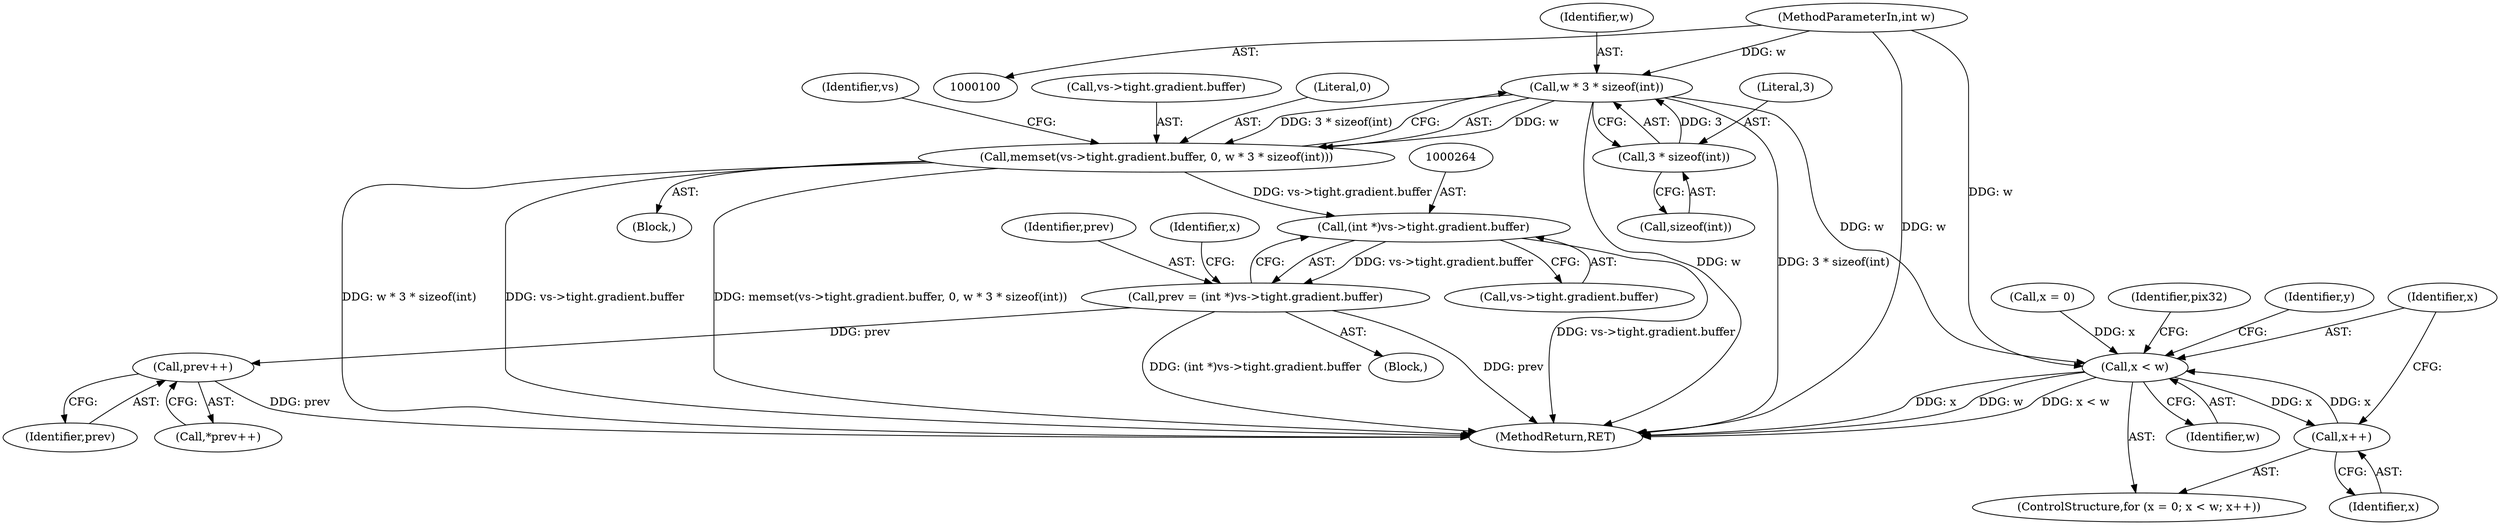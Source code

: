 digraph "0_qemu_9f64916da20eea67121d544698676295bbb105a7_7@API" {
"1000132" [label="(Call,w * 3 * sizeof(int))"];
"1000103" [label="(MethodParameterIn,int w)"];
"1000134" [label="(Call,3 * sizeof(int))"];
"1000123" [label="(Call,memset(vs->tight.gradient.buffer, 0, w * 3 * sizeof(int)))"];
"1000263" [label="(Call,(int *)vs->tight.gradient.buffer)"];
"1000261" [label="(Call,prev = (int *)vs->tight.gradient.buffer)"];
"1000332" [label="(Call,prev++)"];
"1000276" [label="(Call,x < w)"];
"1000279" [label="(Call,x++)"];
"1000133" [label="(Identifier,w)"];
"1000262" [label="(Identifier,prev)"];
"1000276" [label="(Call,x < w)"];
"1000332" [label="(Call,prev++)"];
"1000136" [label="(Call,sizeof(int))"];
"1000273" [label="(Call,x = 0)"];
"1000265" [label="(Call,vs->tight.gradient.buffer)"];
"1000103" [label="(MethodParameterIn,int w)"];
"1000278" [label="(Identifier,w)"];
"1000378" [label="(MethodReturn,RET)"];
"1000279" [label="(Call,x++)"];
"1000240" [label="(Block,)"];
"1000283" [label="(Identifier,pix32)"];
"1000135" [label="(Literal,3)"];
"1000132" [label="(Call,w * 3 * sizeof(int))"];
"1000124" [label="(Call,vs->tight.gradient.buffer)"];
"1000263" [label="(Call,(int *)vs->tight.gradient.buffer)"];
"1000331" [label="(Call,*prev++)"];
"1000272" [label="(ControlStructure,for (x = 0; x < w; x++))"];
"1000280" [label="(Identifier,x)"];
"1000277" [label="(Identifier,x)"];
"1000131" [label="(Literal,0)"];
"1000239" [label="(Identifier,y)"];
"1000123" [label="(Call,memset(vs->tight.gradient.buffer, 0, w * 3 * sizeof(int)))"];
"1000134" [label="(Call,3 * sizeof(int))"];
"1000333" [label="(Identifier,prev)"];
"1000105" [label="(Block,)"];
"1000261" [label="(Call,prev = (int *)vs->tight.gradient.buffer)"];
"1000143" [label="(Identifier,vs)"];
"1000274" [label="(Identifier,x)"];
"1000132" -> "1000123"  [label="AST: "];
"1000132" -> "1000134"  [label="CFG: "];
"1000133" -> "1000132"  [label="AST: "];
"1000134" -> "1000132"  [label="AST: "];
"1000123" -> "1000132"  [label="CFG: "];
"1000132" -> "1000378"  [label="DDG: 3 * sizeof(int)"];
"1000132" -> "1000378"  [label="DDG: w"];
"1000132" -> "1000123"  [label="DDG: w"];
"1000132" -> "1000123"  [label="DDG: 3 * sizeof(int)"];
"1000103" -> "1000132"  [label="DDG: w"];
"1000134" -> "1000132"  [label="DDG: 3"];
"1000132" -> "1000276"  [label="DDG: w"];
"1000103" -> "1000100"  [label="AST: "];
"1000103" -> "1000378"  [label="DDG: w"];
"1000103" -> "1000276"  [label="DDG: w"];
"1000134" -> "1000136"  [label="CFG: "];
"1000135" -> "1000134"  [label="AST: "];
"1000136" -> "1000134"  [label="AST: "];
"1000123" -> "1000105"  [label="AST: "];
"1000124" -> "1000123"  [label="AST: "];
"1000131" -> "1000123"  [label="AST: "];
"1000143" -> "1000123"  [label="CFG: "];
"1000123" -> "1000378"  [label="DDG: memset(vs->tight.gradient.buffer, 0, w * 3 * sizeof(int))"];
"1000123" -> "1000378"  [label="DDG: w * 3 * sizeof(int)"];
"1000123" -> "1000378"  [label="DDG: vs->tight.gradient.buffer"];
"1000123" -> "1000263"  [label="DDG: vs->tight.gradient.buffer"];
"1000263" -> "1000261"  [label="AST: "];
"1000263" -> "1000265"  [label="CFG: "];
"1000264" -> "1000263"  [label="AST: "];
"1000265" -> "1000263"  [label="AST: "];
"1000261" -> "1000263"  [label="CFG: "];
"1000263" -> "1000378"  [label="DDG: vs->tight.gradient.buffer"];
"1000263" -> "1000261"  [label="DDG: vs->tight.gradient.buffer"];
"1000261" -> "1000240"  [label="AST: "];
"1000262" -> "1000261"  [label="AST: "];
"1000274" -> "1000261"  [label="CFG: "];
"1000261" -> "1000378"  [label="DDG: (int *)vs->tight.gradient.buffer"];
"1000261" -> "1000378"  [label="DDG: prev"];
"1000261" -> "1000332"  [label="DDG: prev"];
"1000332" -> "1000331"  [label="AST: "];
"1000332" -> "1000333"  [label="CFG: "];
"1000333" -> "1000332"  [label="AST: "];
"1000331" -> "1000332"  [label="CFG: "];
"1000332" -> "1000378"  [label="DDG: prev"];
"1000276" -> "1000272"  [label="AST: "];
"1000276" -> "1000278"  [label="CFG: "];
"1000277" -> "1000276"  [label="AST: "];
"1000278" -> "1000276"  [label="AST: "];
"1000283" -> "1000276"  [label="CFG: "];
"1000239" -> "1000276"  [label="CFG: "];
"1000276" -> "1000378"  [label="DDG: w"];
"1000276" -> "1000378"  [label="DDG: x < w"];
"1000276" -> "1000378"  [label="DDG: x"];
"1000279" -> "1000276"  [label="DDG: x"];
"1000273" -> "1000276"  [label="DDG: x"];
"1000276" -> "1000279"  [label="DDG: x"];
"1000279" -> "1000272"  [label="AST: "];
"1000279" -> "1000280"  [label="CFG: "];
"1000280" -> "1000279"  [label="AST: "];
"1000277" -> "1000279"  [label="CFG: "];
}
